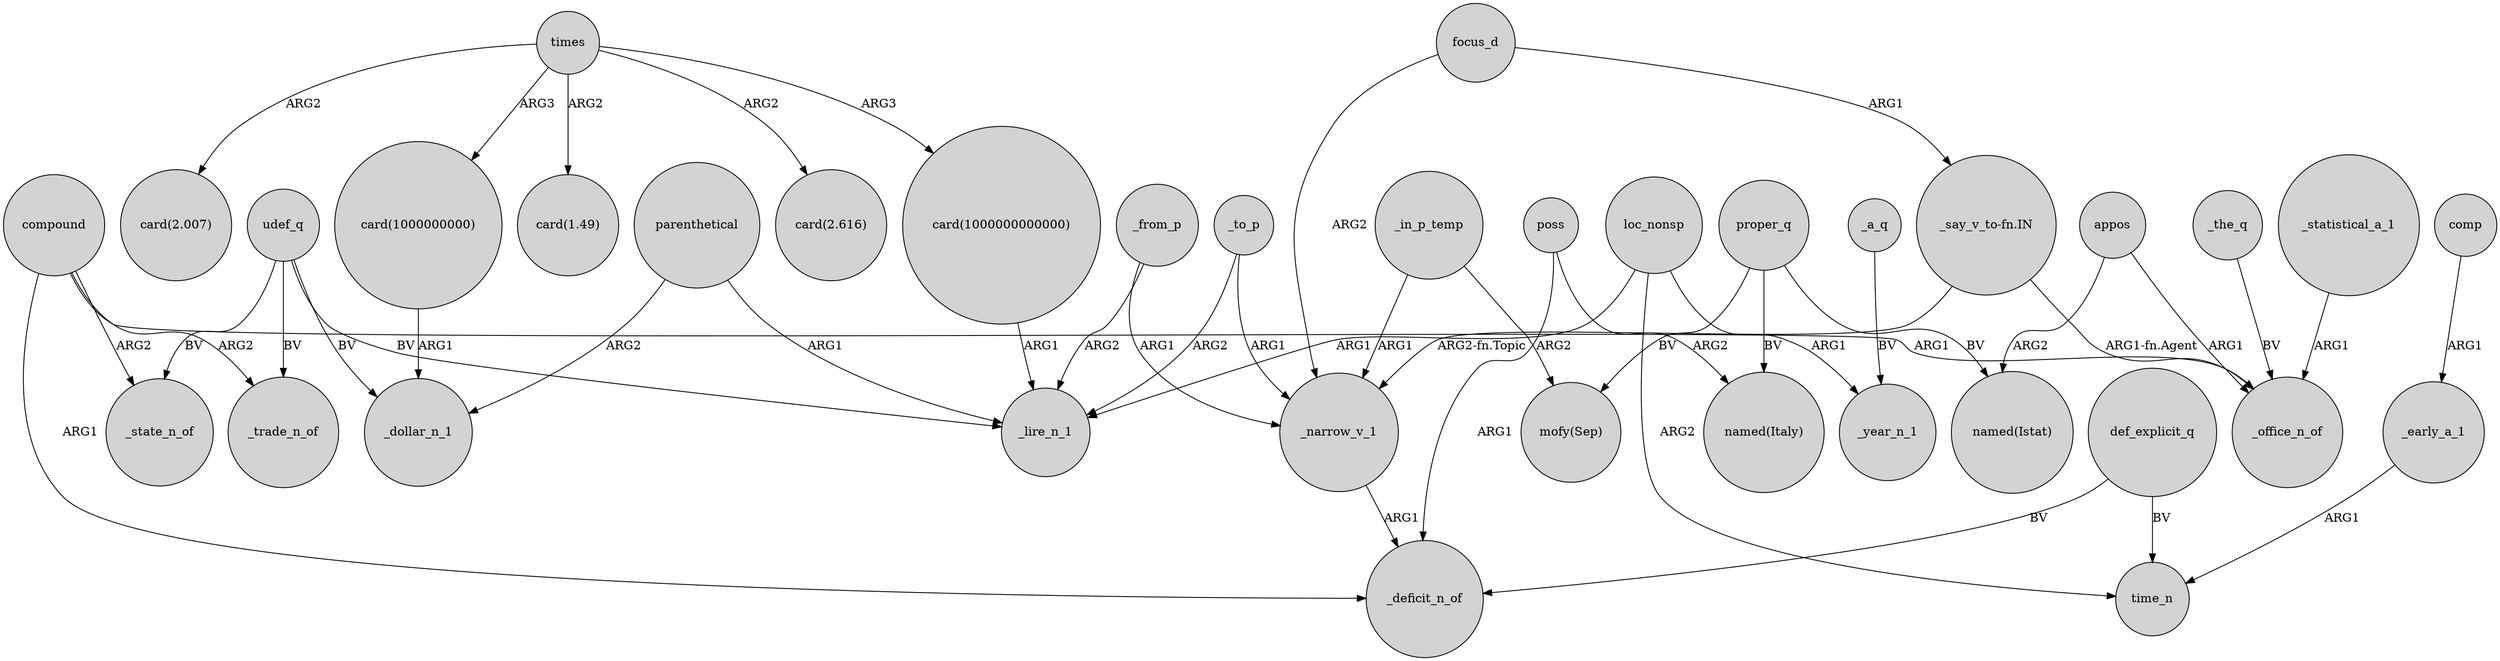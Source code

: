 digraph {
	node [shape=circle style=filled]
	udef_q -> _trade_n_of [label=BV]
	_to_p -> _lire_n_1 [label=ARG2]
	def_explicit_q -> _deficit_n_of [label=BV]
	def_explicit_q -> time_n [label=BV]
	proper_q -> "named(Istat)" [label=BV]
	loc_nonsp -> _year_n_1 [label=ARG1]
	parenthetical -> _lire_n_1 [label=ARG1]
	udef_q -> _state_n_of [label=BV]
	times -> "card(2.007)" [label=ARG2]
	loc_nonsp -> _lire_n_1 [label=ARG1]
	_from_p -> _narrow_v_1 [label=ARG1]
	compound -> _office_n_of [label=ARG1]
	compound -> _state_n_of [label=ARG2]
	poss -> "named(Italy)" [label=ARG2]
	proper_q -> "mofy(Sep)" [label=BV]
	_in_p_temp -> _narrow_v_1 [label=ARG1]
	"_say_v_to-fn.IN" -> _office_n_of [label="ARG1-fn.Agent"]
	proper_q -> "named(Italy)" [label=BV]
	loc_nonsp -> time_n [label=ARG2]
	appos -> "named(Istat)" [label=ARG2]
	comp -> _early_a_1 [label=ARG1]
	times -> "card(1000000000)" [label=ARG3]
	_the_q -> _office_n_of [label=BV]
	poss -> _deficit_n_of [label=ARG1]
	times -> "card(1000000000000)" [label=ARG3]
	times -> "card(1.49)" [label=ARG2]
	_from_p -> _lire_n_1 [label=ARG2]
	_statistical_a_1 -> _office_n_of [label=ARG1]
	compound -> _trade_n_of [label=ARG2]
	"_say_v_to-fn.IN" -> _narrow_v_1 [label="ARG2-fn.Topic"]
	compound -> _deficit_n_of [label=ARG1]
	_early_a_1 -> time_n [label=ARG1]
	focus_d -> _narrow_v_1 [label=ARG2]
	times -> "card(2.616)" [label=ARG2]
	_a_q -> _year_n_1 [label=BV]
	"card(1000000000)" -> _dollar_n_1 [label=ARG1]
	_to_p -> _narrow_v_1 [label=ARG1]
	_in_p_temp -> "mofy(Sep)" [label=ARG2]
	parenthetical -> _dollar_n_1 [label=ARG2]
	_narrow_v_1 -> _deficit_n_of [label=ARG1]
	appos -> _office_n_of [label=ARG1]
	udef_q -> _dollar_n_1 [label=BV]
	focus_d -> "_say_v_to-fn.IN" [label=ARG1]
	udef_q -> _lire_n_1 [label=BV]
	"card(1000000000000)" -> _lire_n_1 [label=ARG1]
}

